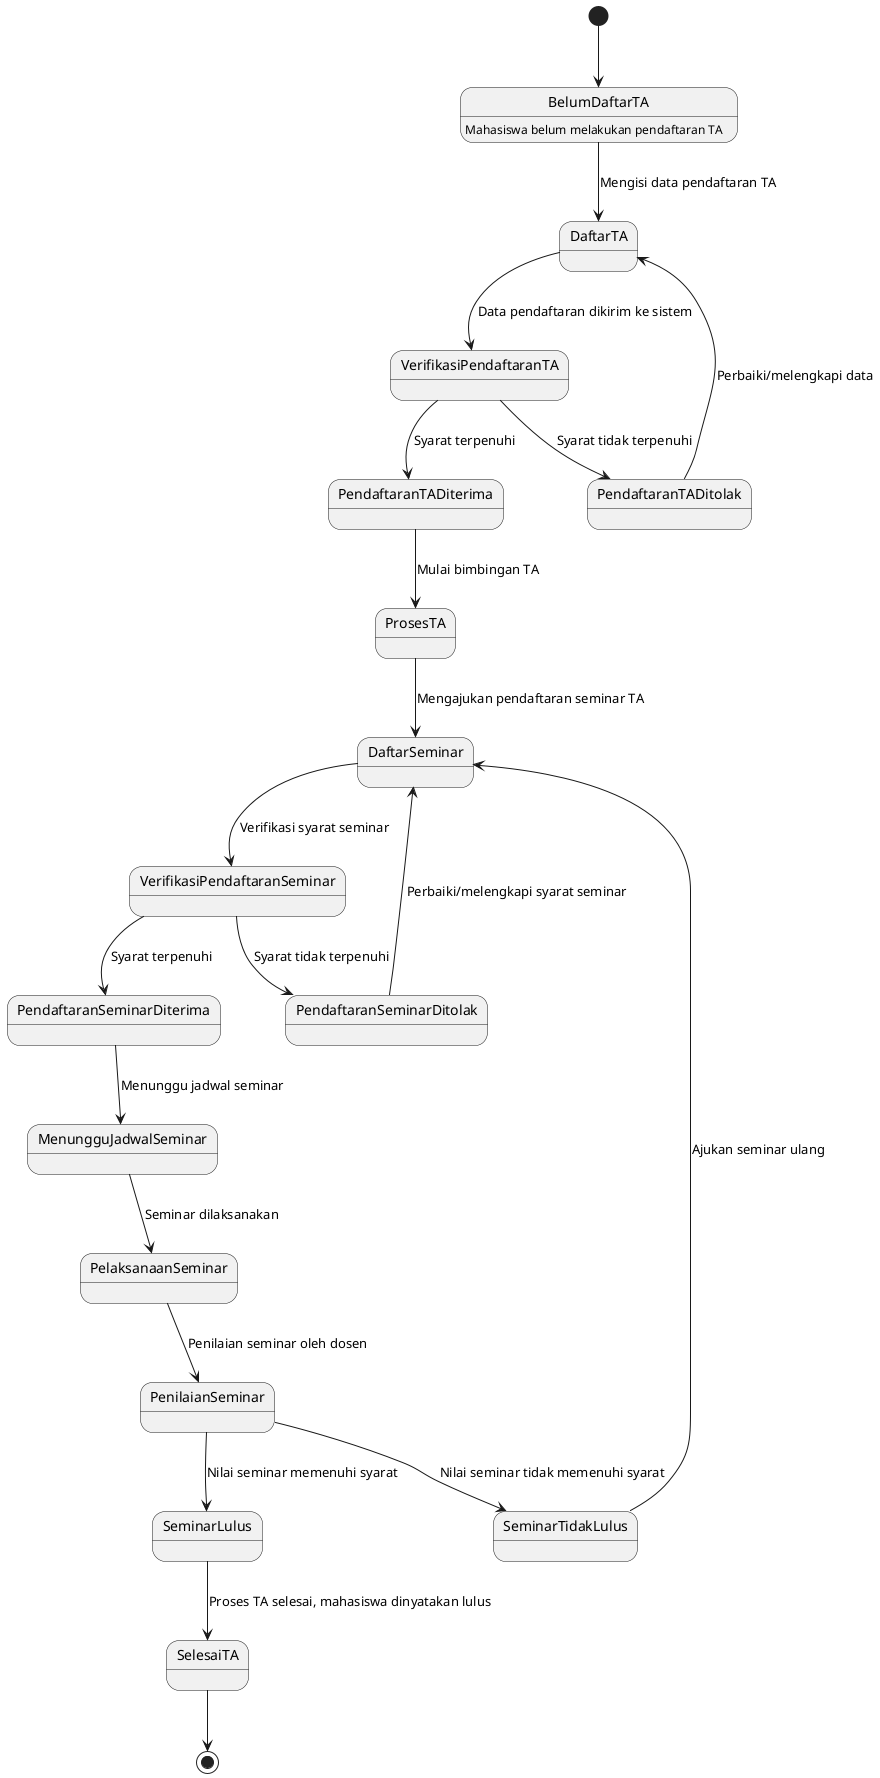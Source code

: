 @startuml
[*] --> BelumDaftarTA

BelumDaftarTA : Mahasiswa belum melakukan pendaftaran TA

BelumDaftarTA --> DaftarTA : Mengisi data pendaftaran TA
DaftarTA --> VerifikasiPendaftaranTA : Data pendaftaran dikirim ke sistem
VerifikasiPendaftaranTA --> PendaftaranTADitolak : Syarat tidak terpenuhi
VerifikasiPendaftaranTA --> PendaftaranTADiterima : Syarat terpenuhi

PendaftaranTADitolak --> DaftarTA : Perbaiki/melengkapi data

PendaftaranTADiterima --> ProsesTA : Mulai bimbingan TA

ProsesTA --> DaftarSeminar : Mengajukan pendaftaran seminar TA
DaftarSeminar --> VerifikasiPendaftaranSeminar : Verifikasi syarat seminar
VerifikasiPendaftaranSeminar --> PendaftaranSeminarDitolak : Syarat tidak terpenuhi
VerifikasiPendaftaranSeminar --> PendaftaranSeminarDiterima : Syarat terpenuhi

PendaftaranSeminarDitolak --> DaftarSeminar : Perbaiki/melengkapi syarat seminar

PendaftaranSeminarDiterima --> MenungguJadwalSeminar : Menunggu jadwal seminar
MenungguJadwalSeminar --> PelaksanaanSeminar : Seminar dilaksanakan
PelaksanaanSeminar --> PenilaianSeminar : Penilaian seminar oleh dosen

PenilaianSeminar --> SeminarLulus : Nilai seminar memenuhi syarat
PenilaianSeminar --> SeminarTidakLulus : Nilai seminar tidak memenuhi syarat

SeminarTidakLulus --> DaftarSeminar : Ajukan seminar ulang

SeminarLulus --> SelesaiTA : Proses TA selesai, mahasiswa dinyatakan lulus

SelesaiTA --> [*]
@enduml
